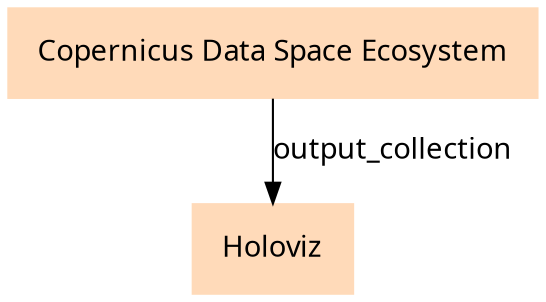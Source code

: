 digraph main {
  node [fontname="Atkinson Hyperlegible", shape=box, color=white,style=filled,color=peachpuff,margin="0.2,0.2"];
  edge [fontname="Atkinson Hyperlegible"];
  0[label="Copernicus Data Space Ecosystem"]
  1[label="Holoviz"]
  0 -> 1 [label="output_collection"]
}
